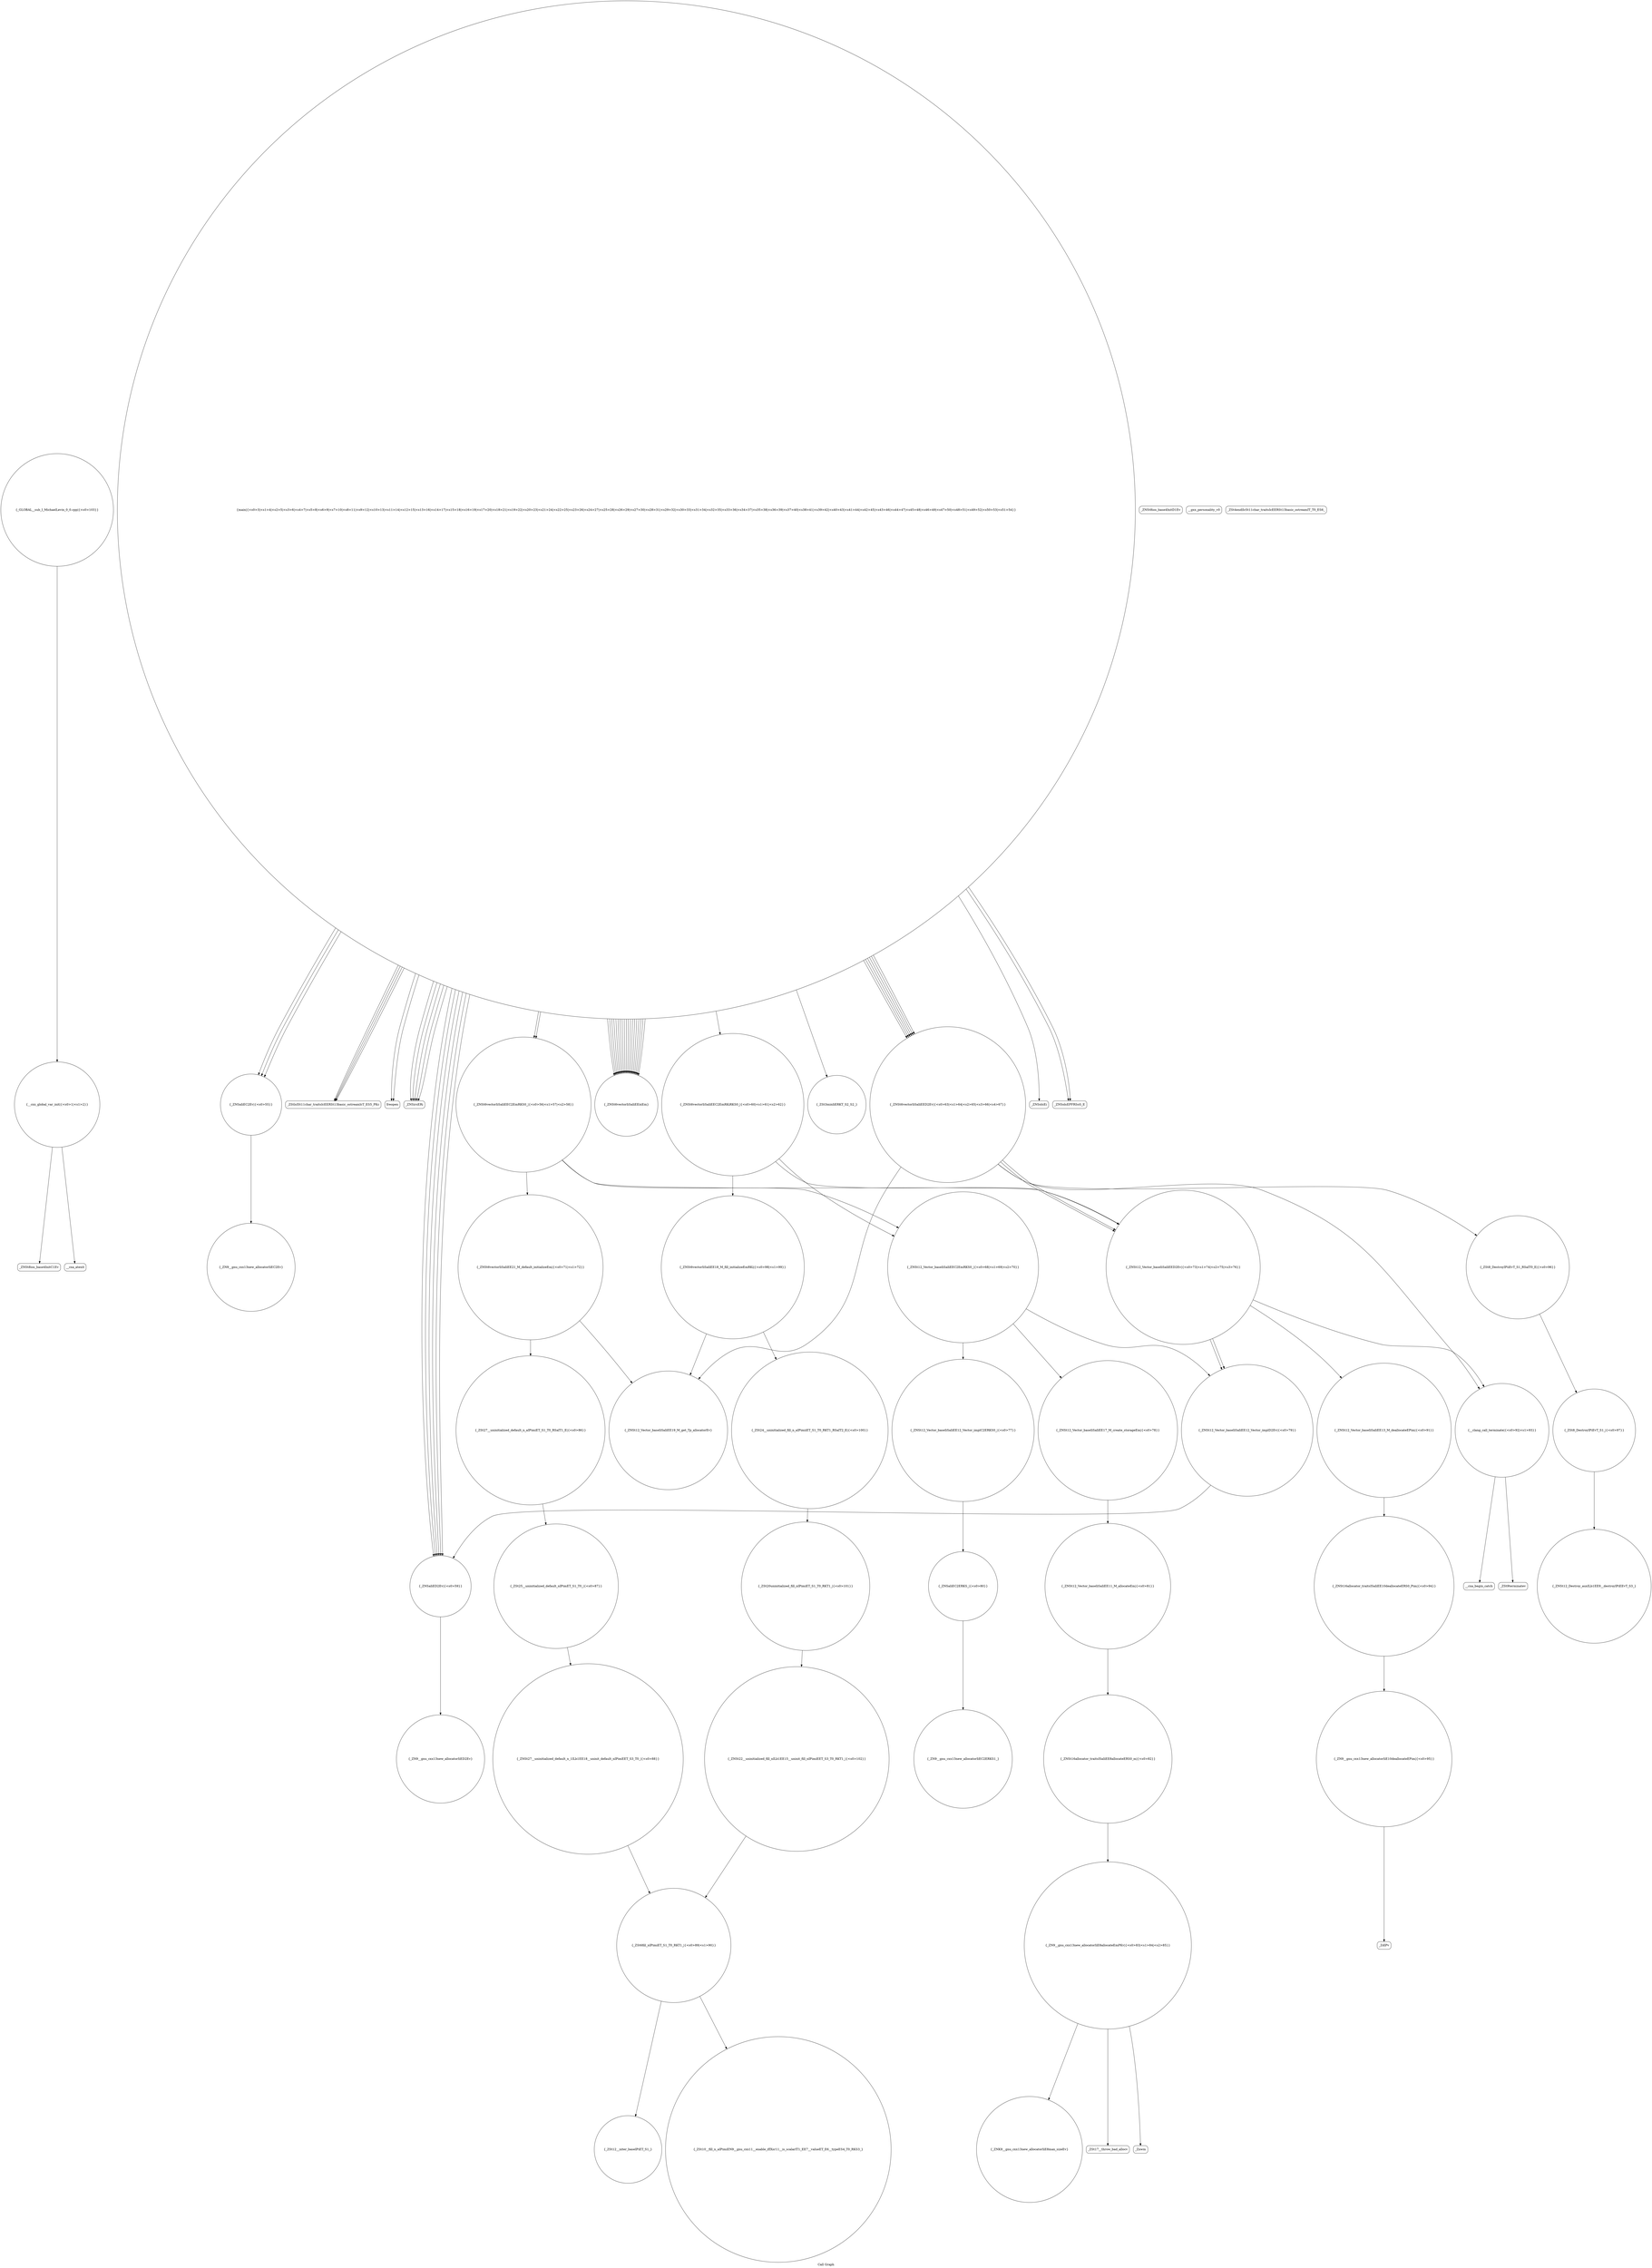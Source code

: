 digraph "Call Graph" {
	label="Call Graph";

	Node0x55772b02c110 [shape=record,shape=circle,label="{__cxx_global_var_init|{<s0>1|<s1>2}}"];
	Node0x55772b02c110:s0 -> Node0x55772b02c190[color=black];
	Node0x55772b02c110:s1 -> Node0x55772b02c290[color=black];
	Node0x55772b02d790 [shape=record,shape=Mrecord,label="{_ZSt9terminatev}"];
	Node0x55772b02c490 [shape=record,shape=circle,label="{_ZNSaIiEC2Ev|{<s0>55}}"];
	Node0x55772b02c490:s0 -> Node0x55772b02ca90[color=black];
	Node0x55772b02eb30 [shape=record,shape=circle,label="{_ZNSt6vectorIiSaIiEE18_M_fill_initializeEmRKi|{<s0>98|<s1>99}}"];
	Node0x55772b02eb30:s0 -> Node0x55772b02d310[color=black];
	Node0x55772b02eb30:s1 -> Node0x55772b02ebb0[color=black];
	Node0x55772b02c810 [shape=record,shape=Mrecord,label="{_ZStlsISt11char_traitsIcEERSt13basic_ostreamIcT_ES5_PKc}"];
	Node0x55772b02cb90 [shape=record,shape=circle,label="{_ZNSt12_Vector_baseIiSaIiEEC2EmRKS0_|{<s0>68|<s1>69|<s2>70}}"];
	Node0x55772b02cb90:s0 -> Node0x55772b02cd10[color=black];
	Node0x55772b02cb90:s1 -> Node0x55772b02cd90[color=black];
	Node0x55772b02cb90:s2 -> Node0x55772b02ce10[color=black];
	Node0x55772b02cf10 [shape=record,shape=circle,label="{_ZN9__gnu_cxx13new_allocatorIiEC2ERKS1_}"];
	Node0x55772b02d290 [shape=record,shape=circle,label="{_ZSt27__uninitialized_default_n_aIPimiET_S1_T0_RSaIT1_E|{<s0>86}}"];
	Node0x55772b02d290:s0 -> Node0x55772b02d390[color=black];
	Node0x55772b02d610 [shape=record,shape=circle,label="{_ZNSt12_Vector_baseIiSaIiEE13_M_deallocateEPim|{<s0>91}}"];
	Node0x55772b02d610:s0 -> Node0x55772b02d810[color=black];
	Node0x55772b02c310 [shape=record,shape=circle,label="{main|{<s0>3|<s1>4|<s2>5|<s3>6|<s4>7|<s5>8|<s6>9|<s7>10|<s8>11|<s9>12|<s10>13|<s11>14|<s12>15|<s13>16|<s14>17|<s15>18|<s16>19|<s17>20|<s18>21|<s19>22|<s20>23|<s21>24|<s22>25|<s23>26|<s24>27|<s25>28|<s26>29|<s27>30|<s28>31|<s29>32|<s30>33|<s31>34|<s32>35|<s33>36|<s34>37|<s35>38|<s36>39|<s37>40|<s38>41|<s39>42|<s40>43|<s41>44|<s42>45|<s43>46|<s44>47|<s45>48|<s46>49|<s47>50|<s48>51|<s49>52|<s50>53|<s51>54}}"];
	Node0x55772b02c310:s0 -> Node0x55772b02c390[color=black];
	Node0x55772b02c310:s1 -> Node0x55772b02c390[color=black];
	Node0x55772b02c310:s2 -> Node0x55772b02c410[color=black];
	Node0x55772b02c310:s3 -> Node0x55772b02c410[color=black];
	Node0x55772b02c310:s4 -> Node0x55772b02c490[color=black];
	Node0x55772b02c310:s5 -> Node0x55772b02c510[color=black];
	Node0x55772b02c310:s6 -> Node0x55772b02c610[color=black];
	Node0x55772b02c310:s7 -> Node0x55772b02c490[color=black];
	Node0x55772b02c310:s8 -> Node0x55772b02c510[color=black];
	Node0x55772b02c310:s9 -> Node0x55772b02c610[color=black];
	Node0x55772b02c310:s10 -> Node0x55772b02c690[color=black];
	Node0x55772b02c310:s11 -> Node0x55772b02c410[color=black];
	Node0x55772b02c310:s12 -> Node0x55772b02c690[color=black];
	Node0x55772b02c310:s13 -> Node0x55772b02c410[color=black];
	Node0x55772b02c310:s14 -> Node0x55772b02c610[color=black];
	Node0x55772b02c310:s15 -> Node0x55772b02c610[color=black];
	Node0x55772b02c310:s16 -> Node0x55772b02c410[color=black];
	Node0x55772b02c310:s17 -> Node0x55772b02c490[color=black];
	Node0x55772b02c310:s18 -> Node0x55772b02c710[color=black];
	Node0x55772b02c310:s19 -> Node0x55772b02c610[color=black];
	Node0x55772b02c310:s20 -> Node0x55772b02c690[color=black];
	Node0x55772b02c310:s21 -> Node0x55772b02c690[color=black];
	Node0x55772b02c310:s22 -> Node0x55772b02c690[color=black];
	Node0x55772b02c310:s23 -> Node0x55772b02c610[color=black];
	Node0x55772b02c310:s24 -> Node0x55772b02c690[color=black];
	Node0x55772b02c310:s25 -> Node0x55772b02c690[color=black];
	Node0x55772b02c310:s26 -> Node0x55772b02c690[color=black];
	Node0x55772b02c310:s27 -> Node0x55772b02c690[color=black];
	Node0x55772b02c310:s28 -> Node0x55772b02c690[color=black];
	Node0x55772b02c310:s29 -> Node0x55772b02c690[color=black];
	Node0x55772b02c310:s30 -> Node0x55772b02c690[color=black];
	Node0x55772b02c310:s31 -> Node0x55772b02c690[color=black];
	Node0x55772b02c310:s32 -> Node0x55772b02c690[color=black];
	Node0x55772b02c310:s33 -> Node0x55772b02c690[color=black];
	Node0x55772b02c310:s34 -> Node0x55772b02c690[color=black];
	Node0x55772b02c310:s35 -> Node0x55772b02c690[color=black];
	Node0x55772b02c310:s36 -> Node0x55772b02c790[color=black];
	Node0x55772b02c310:s37 -> Node0x55772b02c690[color=black];
	Node0x55772b02c310:s38 -> Node0x55772b02ca10[color=black];
	Node0x55772b02c310:s39 -> Node0x55772b02c690[color=black];
	Node0x55772b02c310:s40 -> Node0x55772b02c810[color=black];
	Node0x55772b02c310:s41 -> Node0x55772b02c890[color=black];
	Node0x55772b02c310:s42 -> Node0x55772b02c810[color=black];
	Node0x55772b02c310:s43 -> Node0x55772b02c810[color=black];
	Node0x55772b02c310:s44 -> Node0x55772b02c910[color=black];
	Node0x55772b02c310:s45 -> Node0x55772b02c810[color=black];
	Node0x55772b02c310:s46 -> Node0x55772b02c910[color=black];
	Node0x55772b02c310:s47 -> Node0x55772b02ca10[color=black];
	Node0x55772b02c310:s48 -> Node0x55772b02ca10[color=black];
	Node0x55772b02c310:s49 -> Node0x55772b02ca10[color=black];
	Node0x55772b02c310:s50 -> Node0x55772b02ca10[color=black];
	Node0x55772b02c310:s51 -> Node0x55772b02ca10[color=black];
	Node0x55772b02e9b0 [shape=record,shape=circle,label="{_ZSt8_DestroyIPiiEvT_S1_RSaIT0_E|{<s0>96}}"];
	Node0x55772b02e9b0:s0 -> Node0x55772b02ea30[color=black];
	Node0x55772b02c690 [shape=record,shape=circle,label="{_ZNSt6vectorIiSaIiEEixEm}"];
	Node0x55772b02ed30 [shape=record,shape=circle,label="{_GLOBAL__sub_I_MichaelLevin_0_0.cpp|{<s0>103}}"];
	Node0x55772b02ed30:s0 -> Node0x55772b02c110[color=black];
	Node0x55772b02ca10 [shape=record,shape=circle,label="{_ZNSt6vectorIiSaIiEED2Ev|{<s0>63|<s1>64|<s2>65|<s3>66|<s4>67}}"];
	Node0x55772b02ca10:s0 -> Node0x55772b02d310[color=black];
	Node0x55772b02ca10:s1 -> Node0x55772b02e9b0[color=black];
	Node0x55772b02ca10:s2 -> Node0x55772b02cc90[color=black];
	Node0x55772b02ca10:s3 -> Node0x55772b02cc90[color=black];
	Node0x55772b02ca10:s4 -> Node0x55772b02d690[color=black];
	Node0x55772b02cd90 [shape=record,shape=circle,label="{_ZNSt12_Vector_baseIiSaIiEE17_M_create_storageEm|{<s0>78}}"];
	Node0x55772b02cd90:s0 -> Node0x55772b02cf90[color=black];
	Node0x55772b02d110 [shape=record,shape=circle,label="{_ZNK9__gnu_cxx13new_allocatorIiE8max_sizeEv}"];
	Node0x55772b02d490 [shape=record,shape=circle,label="{_ZSt6fill_nIPimiET_S1_T0_RKT1_|{<s0>89|<s1>90}}"];
	Node0x55772b02d490:s0 -> Node0x55772b02d590[color=black];
	Node0x55772b02d490:s1 -> Node0x55772b02d510[color=black];
	Node0x55772b02c190 [shape=record,shape=Mrecord,label="{_ZNSt8ios_base4InitC1Ev}"];
	Node0x55772b02d810 [shape=record,shape=circle,label="{_ZNSt16allocator_traitsISaIiEE10deallocateERS0_Pim|{<s0>94}}"];
	Node0x55772b02d810:s0 -> Node0x55772b02d890[color=black];
	Node0x55772b02c510 [shape=record,shape=circle,label="{_ZNSt6vectorIiSaIiEEC2EmRKS0_|{<s0>56|<s1>57|<s2>58}}"];
	Node0x55772b02c510:s0 -> Node0x55772b02cb90[color=black];
	Node0x55772b02c510:s1 -> Node0x55772b02cc10[color=black];
	Node0x55772b02c510:s2 -> Node0x55772b02cc90[color=black];
	Node0x55772b02ebb0 [shape=record,shape=circle,label="{_ZSt24__uninitialized_fill_n_aIPimiiET_S1_T0_RKT1_RSaIT2_E|{<s0>100}}"];
	Node0x55772b02ebb0:s0 -> Node0x55772b02ec30[color=black];
	Node0x55772b02c890 [shape=record,shape=Mrecord,label="{_ZNSolsEi}"];
	Node0x55772b02cc10 [shape=record,shape=circle,label="{_ZNSt6vectorIiSaIiEE21_M_default_initializeEm|{<s0>71|<s1>72}}"];
	Node0x55772b02cc10:s0 -> Node0x55772b02d310[color=black];
	Node0x55772b02cc10:s1 -> Node0x55772b02d290[color=black];
	Node0x55772b02cf90 [shape=record,shape=circle,label="{_ZNSt12_Vector_baseIiSaIiEE11_M_allocateEm|{<s0>81}}"];
	Node0x55772b02cf90:s0 -> Node0x55772b02d010[color=black];
	Node0x55772b02d310 [shape=record,shape=circle,label="{_ZNSt12_Vector_baseIiSaIiEE19_M_get_Tp_allocatorEv}"];
	Node0x55772b02d690 [shape=record,shape=circle,label="{__clang_call_terminate|{<s0>92|<s1>93}}"];
	Node0x55772b02d690:s0 -> Node0x55772b02d710[color=black];
	Node0x55772b02d690:s1 -> Node0x55772b02d790[color=black];
	Node0x55772b02c390 [shape=record,shape=Mrecord,label="{freopen}"];
	Node0x55772b02ea30 [shape=record,shape=circle,label="{_ZSt8_DestroyIPiEvT_S1_|{<s0>97}}"];
	Node0x55772b02ea30:s0 -> Node0x55772b02eab0[color=black];
	Node0x55772b02c710 [shape=record,shape=circle,label="{_ZNSt6vectorIiSaIiEEC2EmRKiRKS0_|{<s0>60|<s1>61|<s2>62}}"];
	Node0x55772b02c710:s0 -> Node0x55772b02cb90[color=black];
	Node0x55772b02c710:s1 -> Node0x55772b02eb30[color=black];
	Node0x55772b02c710:s2 -> Node0x55772b02cc90[color=black];
	Node0x55772b02ca90 [shape=record,shape=circle,label="{_ZN9__gnu_cxx13new_allocatorIiEC2Ev}"];
	Node0x55772b02ce10 [shape=record,shape=circle,label="{_ZNSt12_Vector_baseIiSaIiEE12_Vector_implD2Ev|{<s0>79}}"];
	Node0x55772b02ce10:s0 -> Node0x55772b02c610[color=black];
	Node0x55772b02d190 [shape=record,shape=Mrecord,label="{_ZSt17__throw_bad_allocv}"];
	Node0x55772b02d510 [shape=record,shape=circle,label="{_ZSt10__fill_n_aIPimiEN9__gnu_cxx11__enable_ifIXsr11__is_scalarIT1_EE7__valueET_E6__typeES4_T0_RKS3_}"];
	Node0x55772b02c210 [shape=record,shape=Mrecord,label="{_ZNSt8ios_base4InitD1Ev}"];
	Node0x55772b02d890 [shape=record,shape=circle,label="{_ZN9__gnu_cxx13new_allocatorIiE10deallocateEPim|{<s0>95}}"];
	Node0x55772b02d890:s0 -> Node0x55772b02e930[color=black];
	Node0x55772b02c590 [shape=record,shape=Mrecord,label="{__gxx_personality_v0}"];
	Node0x55772b02ec30 [shape=record,shape=circle,label="{_ZSt20uninitialized_fill_nIPimiET_S1_T0_RKT1_|{<s0>101}}"];
	Node0x55772b02ec30:s0 -> Node0x55772b02ecb0[color=black];
	Node0x55772b02c910 [shape=record,shape=Mrecord,label="{_ZNSolsEPFRSoS_E}"];
	Node0x55772b02cc90 [shape=record,shape=circle,label="{_ZNSt12_Vector_baseIiSaIiEED2Ev|{<s0>73|<s1>74|<s2>75|<s3>76}}"];
	Node0x55772b02cc90:s0 -> Node0x55772b02d610[color=black];
	Node0x55772b02cc90:s1 -> Node0x55772b02ce10[color=black];
	Node0x55772b02cc90:s2 -> Node0x55772b02ce10[color=black];
	Node0x55772b02cc90:s3 -> Node0x55772b02d690[color=black];
	Node0x55772b02d010 [shape=record,shape=circle,label="{_ZNSt16allocator_traitsISaIiEE8allocateERS0_m|{<s0>82}}"];
	Node0x55772b02d010:s0 -> Node0x55772b02d090[color=black];
	Node0x55772b02d390 [shape=record,shape=circle,label="{_ZSt25__uninitialized_default_nIPimET_S1_T0_|{<s0>87}}"];
	Node0x55772b02d390:s0 -> Node0x55772b02d410[color=black];
	Node0x55772b02d710 [shape=record,shape=Mrecord,label="{__cxa_begin_catch}"];
	Node0x55772b02c410 [shape=record,shape=Mrecord,label="{_ZNSirsERi}"];
	Node0x55772b02eab0 [shape=record,shape=circle,label="{_ZNSt12_Destroy_auxILb1EE9__destroyIPiEEvT_S3_}"];
	Node0x55772b02c790 [shape=record,shape=circle,label="{_ZSt3minIiERKT_S2_S2_}"];
	Node0x55772b02cb10 [shape=record,shape=circle,label="{_ZN9__gnu_cxx13new_allocatorIiED2Ev}"];
	Node0x55772b02ce90 [shape=record,shape=circle,label="{_ZNSaIiEC2ERKS_|{<s0>80}}"];
	Node0x55772b02ce90:s0 -> Node0x55772b02cf10[color=black];
	Node0x55772b02d210 [shape=record,shape=Mrecord,label="{_Znwm}"];
	Node0x55772b02d590 [shape=record,shape=circle,label="{_ZSt12__niter_baseIPiET_S1_}"];
	Node0x55772b02c290 [shape=record,shape=Mrecord,label="{__cxa_atexit}"];
	Node0x55772b02e930 [shape=record,shape=Mrecord,label="{_ZdlPv}"];
	Node0x55772b02c610 [shape=record,shape=circle,label="{_ZNSaIiED2Ev|{<s0>59}}"];
	Node0x55772b02c610:s0 -> Node0x55772b02cb10[color=black];
	Node0x55772b02ecb0 [shape=record,shape=circle,label="{_ZNSt22__uninitialized_fill_nILb1EE15__uninit_fill_nIPimiEET_S3_T0_RKT1_|{<s0>102}}"];
	Node0x55772b02ecb0:s0 -> Node0x55772b02d490[color=black];
	Node0x55772b02c990 [shape=record,shape=Mrecord,label="{_ZSt4endlIcSt11char_traitsIcEERSt13basic_ostreamIT_T0_ES6_}"];
	Node0x55772b02cd10 [shape=record,shape=circle,label="{_ZNSt12_Vector_baseIiSaIiEE12_Vector_implC2ERKS0_|{<s0>77}}"];
	Node0x55772b02cd10:s0 -> Node0x55772b02ce90[color=black];
	Node0x55772b02d090 [shape=record,shape=circle,label="{_ZN9__gnu_cxx13new_allocatorIiE8allocateEmPKv|{<s0>83|<s1>84|<s2>85}}"];
	Node0x55772b02d090:s0 -> Node0x55772b02d110[color=black];
	Node0x55772b02d090:s1 -> Node0x55772b02d190[color=black];
	Node0x55772b02d090:s2 -> Node0x55772b02d210[color=black];
	Node0x55772b02d410 [shape=record,shape=circle,label="{_ZNSt27__uninitialized_default_n_1ILb1EE18__uninit_default_nIPimEET_S3_T0_|{<s0>88}}"];
	Node0x55772b02d410:s0 -> Node0x55772b02d490[color=black];
}
